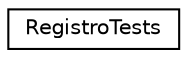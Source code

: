 digraph "Graphical Class Hierarchy"
{
 // INTERACTIVE_SVG=YES
 // LATEX_PDF_SIZE
  edge [fontname="Helvetica",fontsize="10",labelfontname="Helvetica",labelfontsize="10"];
  node [fontname="Helvetica",fontsize="10",shape=record];
  rankdir="LR";
  Node0 [label="RegistroTests",height=0.2,width=0.4,color="black", fillcolor="white", style="filled",URL="$classRegistroTests.html",tooltip=" "];
}

